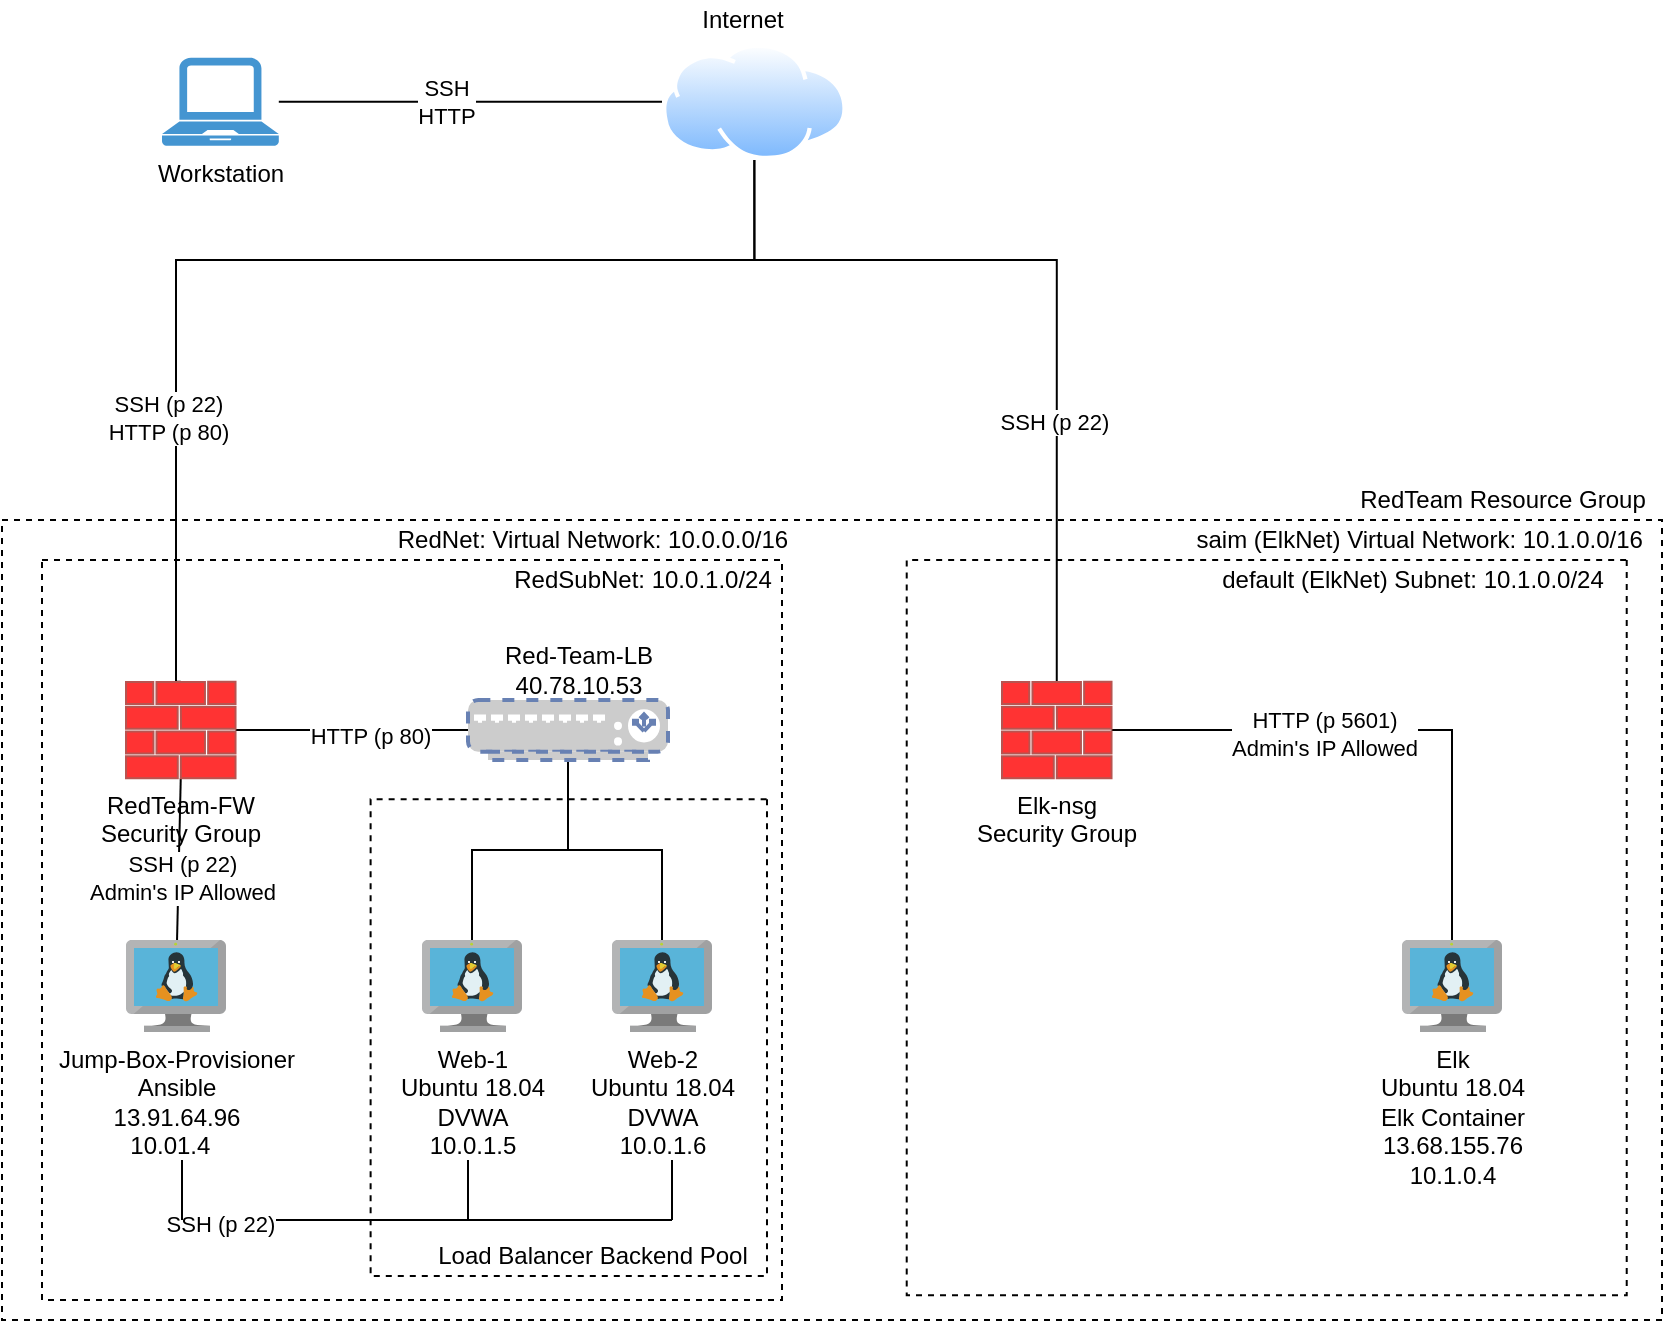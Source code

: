 <mxfile version="14.1.3" type="device"><diagram id="F66WRzxOUbRcjD5ViL_t" name="Page-1"><mxGraphModel dx="1051" dy="591" grid="1" gridSize="10" guides="1" tooltips="1" connect="1" arrows="1" fold="1" page="1" pageScale="1" pageWidth="850" pageHeight="1100" math="0" shadow="0"><root><mxCell id="0"/><mxCell id="1" parent="0"/><mxCell id="ekiYi-pTV0jJIrBtgze8-39" value="" style="rounded=0;whiteSpace=wrap;html=1;dashed=1;" vertex="1" parent="1"><mxGeometry x="10" y="280" width="830" height="400" as="geometry"/></mxCell><mxCell id="ekiYi-pTV0jJIrBtgze8-41" value="" style="rounded=0;whiteSpace=wrap;html=1;dashed=1;rotation=90;" vertex="1" parent="1"><mxGeometry x="458.54" y="303.82" width="367.64" height="360" as="geometry"/></mxCell><mxCell id="ekiYi-pTV0jJIrBtgze8-12" value="" style="whiteSpace=wrap;html=1;aspect=fixed;dashed=1;" vertex="1" parent="1"><mxGeometry x="30" y="300" width="370" height="370" as="geometry"/></mxCell><mxCell id="ekiYi-pTV0jJIrBtgze8-2" value="Workstation" style="pointerEvents=1;shadow=0;dashed=0;html=1;strokeColor=none;fillColor=#4495D1;labelPosition=center;verticalLabelPosition=bottom;verticalAlign=top;align=center;outlineConnect=0;shape=mxgraph.veeam.laptop;" vertex="1" parent="1"><mxGeometry x="90" y="48.9" width="58.4" height="44" as="geometry"/></mxCell><mxCell id="ekiYi-pTV0jJIrBtgze8-5" style="edgeStyle=none;rounded=0;orthogonalLoop=1;jettySize=auto;html=1;endArrow=none;endFill=0;" edge="1" parent="1" source="ekiYi-pTV0jJIrBtgze8-3" target="ekiYi-pTV0jJIrBtgze8-2"><mxGeometry relative="1" as="geometry"/></mxCell><mxCell id="ekiYi-pTV0jJIrBtgze8-6" value="SSH&lt;br&gt;HTTP" style="edgeLabel;html=1;align=center;verticalAlign=middle;resizable=0;points=[];" vertex="1" connectable="0" parent="ekiYi-pTV0jJIrBtgze8-5"><mxGeometry x="0.129" relative="1" as="geometry"><mxPoint as="offset"/></mxGeometry></mxCell><mxCell id="ekiYi-pTV0jJIrBtgze8-9" style="edgeStyle=orthogonalEdgeStyle;rounded=0;orthogonalLoop=1;jettySize=auto;html=1;exitX=0.5;exitY=1;exitDx=0;exitDy=0;entryX=0.5;entryY=0;entryDx=0;entryDy=0;entryPerimeter=0;endArrow=none;endFill=0;" edge="1" parent="1" source="ekiYi-pTV0jJIrBtgze8-3" target="ekiYi-pTV0jJIrBtgze8-7"><mxGeometry relative="1" as="geometry"><Array as="points"><mxPoint x="386" y="150"/><mxPoint x="97" y="150"/><mxPoint x="97" y="361"/></Array></mxGeometry></mxCell><mxCell id="ekiYi-pTV0jJIrBtgze8-13" value="SSH (p 22)&lt;br&gt;HTTP (p 80)" style="edgeLabel;html=1;align=center;verticalAlign=middle;resizable=0;points=[];" vertex="1" connectable="0" parent="ekiYi-pTV0jJIrBtgze8-9"><mxGeometry x="0.513" y="-4" relative="1" as="geometry"><mxPoint as="offset"/></mxGeometry></mxCell><mxCell id="ekiYi-pTV0jJIrBtgze8-44" style="edgeStyle=orthogonalEdgeStyle;rounded=0;orthogonalLoop=1;jettySize=auto;html=1;exitX=0.5;exitY=1;exitDx=0;exitDy=0;entryX=0.5;entryY=0;entryDx=0;entryDy=0;entryPerimeter=0;endArrow=none;endFill=0;" edge="1" parent="1" source="ekiYi-pTV0jJIrBtgze8-3" target="ekiYi-pTV0jJIrBtgze8-40"><mxGeometry relative="1" as="geometry"><Array as="points"><mxPoint x="386" y="150"/><mxPoint x="537" y="150"/></Array></mxGeometry></mxCell><mxCell id="ekiYi-pTV0jJIrBtgze8-45" value="SSH (p 22)" style="edgeLabel;html=1;align=center;verticalAlign=middle;resizable=0;points=[];" vertex="1" connectable="0" parent="ekiYi-pTV0jJIrBtgze8-44"><mxGeometry x="0.361" y="-2" relative="1" as="geometry"><mxPoint y="1" as="offset"/></mxGeometry></mxCell><mxCell id="ekiYi-pTV0jJIrBtgze8-3" value="" style="aspect=fixed;perimeter=ellipsePerimeter;html=1;align=center;shadow=0;dashed=0;spacingTop=3;image;image=img/lib/active_directory/internet_cloud.svg;" vertex="1" parent="1"><mxGeometry x="340" y="41.81" width="92.36" height="58.19" as="geometry"/></mxCell><mxCell id="ekiYi-pTV0jJIrBtgze8-4" value="Internet" style="text;html=1;resizable=0;autosize=1;align=center;verticalAlign=middle;points=[];fillColor=none;strokeColor=none;rounded=0;" vertex="1" parent="1"><mxGeometry x="350" y="20" width="60" height="20" as="geometry"/></mxCell><mxCell id="ekiYi-pTV0jJIrBtgze8-19" style="edgeStyle=none;rounded=0;orthogonalLoop=1;jettySize=auto;html=1;exitX=0.5;exitY=1;exitDx=0;exitDy=0;exitPerimeter=0;endArrow=none;endFill=0;" edge="1" parent="1" source="ekiYi-pTV0jJIrBtgze8-7" target="ekiYi-pTV0jJIrBtgze8-18"><mxGeometry relative="1" as="geometry"/></mxCell><mxCell id="ekiYi-pTV0jJIrBtgze8-20" value="SSH (p 22)&lt;br&gt;Admin's IP Allowed" style="edgeLabel;html=1;align=center;verticalAlign=middle;resizable=0;points=[];" vertex="1" connectable="0" parent="ekiYi-pTV0jJIrBtgze8-19"><mxGeometry x="0.231" y="2" relative="1" as="geometry"><mxPoint as="offset"/></mxGeometry></mxCell><mxCell id="ekiYi-pTV0jJIrBtgze8-27" style="edgeStyle=none;rounded=0;orthogonalLoop=1;jettySize=auto;html=1;exitX=1;exitY=0.5;exitDx=0;exitDy=0;exitPerimeter=0;endArrow=none;endFill=0;" edge="1" parent="1" source="ekiYi-pTV0jJIrBtgze8-7" target="ekiYi-pTV0jJIrBtgze8-25"><mxGeometry relative="1" as="geometry"/></mxCell><mxCell id="ekiYi-pTV0jJIrBtgze8-28" value="HTTP (p 80)" style="edgeLabel;html=1;align=center;verticalAlign=middle;resizable=0;points=[];" vertex="1" connectable="0" parent="ekiYi-pTV0jJIrBtgze8-27"><mxGeometry x="0.157" y="-3" relative="1" as="geometry"><mxPoint as="offset"/></mxGeometry></mxCell><mxCell id="ekiYi-pTV0jJIrBtgze8-7" value="RedTeam-FW &lt;br&gt;Security Group" style="aspect=fixed;pointerEvents=1;shadow=0;dashed=0;html=1;strokeColor=#b85450;labelPosition=center;verticalLabelPosition=bottom;verticalAlign=top;align=center;shape=mxgraph.mscae.enterprise.firewall;fillColor=#FF3333;" vertex="1" parent="1"><mxGeometry x="72" y="360.9" width="54.76" height="48.19" as="geometry"/></mxCell><mxCell id="ekiYi-pTV0jJIrBtgze8-11" value="RedTeam Resource Group" style="text;html=1;resizable=0;autosize=1;align=center;verticalAlign=middle;points=[];fillColor=none;strokeColor=none;rounded=0;dashed=1;" vertex="1" parent="1"><mxGeometry x="680" y="260" width="160" height="20" as="geometry"/></mxCell><mxCell id="ekiYi-pTV0jJIrBtgze8-14" value="RedNet: Virtual Network: 10.0.0.0/16" style="text;html=1;align=center;verticalAlign=middle;resizable=0;points=[];autosize=1;" vertex="1" parent="1"><mxGeometry x="200" y="280" width="210" height="20" as="geometry"/></mxCell><mxCell id="ekiYi-pTV0jJIrBtgze8-15" value="RedSubNet: 10.0.1.0/24" style="text;html=1;align=center;verticalAlign=middle;resizable=0;points=[];autosize=1;" vertex="1" parent="1"><mxGeometry x="260" y="300" width="140" height="20" as="geometry"/></mxCell><mxCell id="ekiYi-pTV0jJIrBtgze8-18" value="Jump-Box-Provisioner&lt;br&gt;Ansible&lt;br&gt;13.91.64.96&lt;br&gt;10.01.4&amp;nbsp;&amp;nbsp;" style="aspect=fixed;html=1;points=[];align=center;image;fontSize=12;image=img/lib/mscae/VM_Linux.svg;dashed=1;fillColor=#3399FF;" vertex="1" parent="1"><mxGeometry x="72" y="490" width="50" height="46" as="geometry"/></mxCell><mxCell id="ekiYi-pTV0jJIrBtgze8-22" value="" style="rounded=0;whiteSpace=wrap;html=1;dashed=1;rotation=90;" vertex="1" parent="1"><mxGeometry x="174.2" y="439.71" width="238.4" height="198.19" as="geometry"/></mxCell><mxCell id="ekiYi-pTV0jJIrBtgze8-23" value="Web-1&lt;br&gt;Ubuntu 18.04&lt;br&gt;DVWA&lt;br&gt;10.0.1.5" style="aspect=fixed;html=1;points=[];align=center;image;fontSize=12;image=img/lib/mscae/VM_Linux.svg;dashed=1;fillColor=#3399FF;" vertex="1" parent="1"><mxGeometry x="220" y="490" width="50" height="46" as="geometry"/></mxCell><mxCell id="ekiYi-pTV0jJIrBtgze8-24" value="Web-2&lt;br&gt;Ubuntu 18.04&lt;br&gt;DVWA&lt;br&gt;10.0.1.6" style="aspect=fixed;html=1;points=[];align=center;image;fontSize=12;image=img/lib/mscae/VM_Linux.svg;dashed=1;fillColor=#3399FF;" vertex="1" parent="1"><mxGeometry x="315" y="490" width="50" height="46" as="geometry"/></mxCell><mxCell id="ekiYi-pTV0jJIrBtgze8-31" style="edgeStyle=orthogonalEdgeStyle;rounded=0;orthogonalLoop=1;jettySize=auto;html=1;exitX=0.5;exitY=1;exitDx=0;exitDy=0;exitPerimeter=0;endArrow=none;endFill=0;" edge="1" parent="1" source="ekiYi-pTV0jJIrBtgze8-25" target="ekiYi-pTV0jJIrBtgze8-23"><mxGeometry relative="1" as="geometry"/></mxCell><mxCell id="ekiYi-pTV0jJIrBtgze8-32" style="edgeStyle=orthogonalEdgeStyle;rounded=0;orthogonalLoop=1;jettySize=auto;html=1;exitX=0.5;exitY=1;exitDx=0;exitDy=0;exitPerimeter=0;endArrow=none;endFill=0;" edge="1" parent="1" source="ekiYi-pTV0jJIrBtgze8-25" target="ekiYi-pTV0jJIrBtgze8-24"><mxGeometry relative="1" as="geometry"/></mxCell><mxCell id="ekiYi-pTV0jJIrBtgze8-25" value="" style="fontColor=#0066CC;verticalAlign=top;verticalLabelPosition=bottom;labelPosition=center;align=center;html=1;outlineConnect=0;fillColor=#CCCCCC;strokeColor=#6881B3;gradientColor=none;gradientDirection=north;strokeWidth=2;shape=mxgraph.networks.load_balancer;dashed=1;" vertex="1" parent="1"><mxGeometry x="243" y="370" width="100" height="30" as="geometry"/></mxCell><mxCell id="ekiYi-pTV0jJIrBtgze8-26" value="Red-Team-LB&lt;br&gt;40.78.10.53" style="text;html=1;align=center;verticalAlign=middle;resizable=0;points=[];autosize=1;" vertex="1" parent="1"><mxGeometry x="253" y="340" width="90" height="30" as="geometry"/></mxCell><mxCell id="ekiYi-pTV0jJIrBtgze8-29" value="Load Balancer Backend Pool" style="text;html=1;align=center;verticalAlign=middle;resizable=0;points=[];autosize=1;" vertex="1" parent="1"><mxGeometry x="220" y="637.9" width="170" height="20" as="geometry"/></mxCell><mxCell id="ekiYi-pTV0jJIrBtgze8-34" value="" style="endArrow=none;html=1;" edge="1" parent="1"><mxGeometry width="50" height="50" relative="1" as="geometry"><mxPoint x="100" y="630" as="sourcePoint"/><mxPoint x="345" y="630" as="targetPoint"/></mxGeometry></mxCell><mxCell id="ekiYi-pTV0jJIrBtgze8-38" value="SSH (p 22)" style="edgeLabel;html=1;align=center;verticalAlign=middle;resizable=0;points=[];" vertex="1" connectable="0" parent="ekiYi-pTV0jJIrBtgze8-34"><mxGeometry x="-0.845" y="-2" relative="1" as="geometry"><mxPoint as="offset"/></mxGeometry></mxCell><mxCell id="ekiYi-pTV0jJIrBtgze8-35" value="" style="endArrow=none;html=1;" edge="1" parent="1"><mxGeometry width="50" height="50" relative="1" as="geometry"><mxPoint x="100" y="630" as="sourcePoint"/><mxPoint x="100" y="600" as="targetPoint"/><Array as="points"><mxPoint x="100" y="610"/></Array></mxGeometry></mxCell><mxCell id="ekiYi-pTV0jJIrBtgze8-36" value="" style="endArrow=none;html=1;" edge="1" parent="1"><mxGeometry width="50" height="50" relative="1" as="geometry"><mxPoint x="243" y="630" as="sourcePoint"/><mxPoint x="243" y="600" as="targetPoint"/><Array as="points"><mxPoint x="243" y="610"/></Array></mxGeometry></mxCell><mxCell id="ekiYi-pTV0jJIrBtgze8-37" value="" style="endArrow=none;html=1;" edge="1" parent="1"><mxGeometry width="50" height="50" relative="1" as="geometry"><mxPoint x="345" y="630" as="sourcePoint"/><mxPoint x="345" y="600" as="targetPoint"/><Array as="points"><mxPoint x="345" y="610"/></Array></mxGeometry></mxCell><mxCell id="ekiYi-pTV0jJIrBtgze8-49" style="edgeStyle=orthogonalEdgeStyle;rounded=0;orthogonalLoop=1;jettySize=auto;html=1;exitX=1;exitY=0.5;exitDx=0;exitDy=0;exitPerimeter=0;endArrow=none;endFill=0;" edge="1" parent="1" source="ekiYi-pTV0jJIrBtgze8-40" target="ekiYi-pTV0jJIrBtgze8-48"><mxGeometry relative="1" as="geometry"/></mxCell><mxCell id="ekiYi-pTV0jJIrBtgze8-50" value="HTTP (p 5601)&lt;br&gt;Admin's IP Allowed" style="edgeLabel;html=1;align=center;verticalAlign=middle;resizable=0;points=[];" vertex="1" connectable="0" parent="ekiYi-pTV0jJIrBtgze8-49"><mxGeometry x="-0.234" y="-2" relative="1" as="geometry"><mxPoint as="offset"/></mxGeometry></mxCell><mxCell id="ekiYi-pTV0jJIrBtgze8-40" value="Elk-nsg&lt;br&gt;Security Group" style="aspect=fixed;pointerEvents=1;shadow=0;dashed=0;html=1;strokeColor=#b85450;labelPosition=center;verticalLabelPosition=bottom;verticalAlign=top;align=center;shape=mxgraph.mscae.enterprise.firewall;fillColor=#FF3333;" vertex="1" parent="1"><mxGeometry x="510" y="360.9" width="54.76" height="48.19" as="geometry"/></mxCell><mxCell id="ekiYi-pTV0jJIrBtgze8-42" value="saim (ElkNet) Virtual Network: 10.1.0.0/16&amp;nbsp;" style="text;html=1;align=center;verticalAlign=middle;resizable=0;points=[];autosize=1;" vertex="1" parent="1"><mxGeometry x="600" y="280" width="240" height="20" as="geometry"/></mxCell><mxCell id="ekiYi-pTV0jJIrBtgze8-43" value="default (ElkNet) Subnet: 10.1.0.0/24" style="text;html=1;align=center;verticalAlign=middle;resizable=0;points=[];autosize=1;" vertex="1" parent="1"><mxGeometry x="610" y="300" width="210" height="20" as="geometry"/></mxCell><mxCell id="ekiYi-pTV0jJIrBtgze8-48" value="Elk&lt;br&gt;Ubuntu 18.04&lt;br&gt;Elk Container&lt;br&gt;13.68.155.76&lt;br&gt;10.1.0.4" style="aspect=fixed;html=1;points=[];align=center;image;fontSize=12;image=img/lib/mscae/VM_Linux.svg;dashed=1;fillColor=#3399FF;" vertex="1" parent="1"><mxGeometry x="710" y="490" width="50" height="46" as="geometry"/></mxCell></root></mxGraphModel></diagram></mxfile>